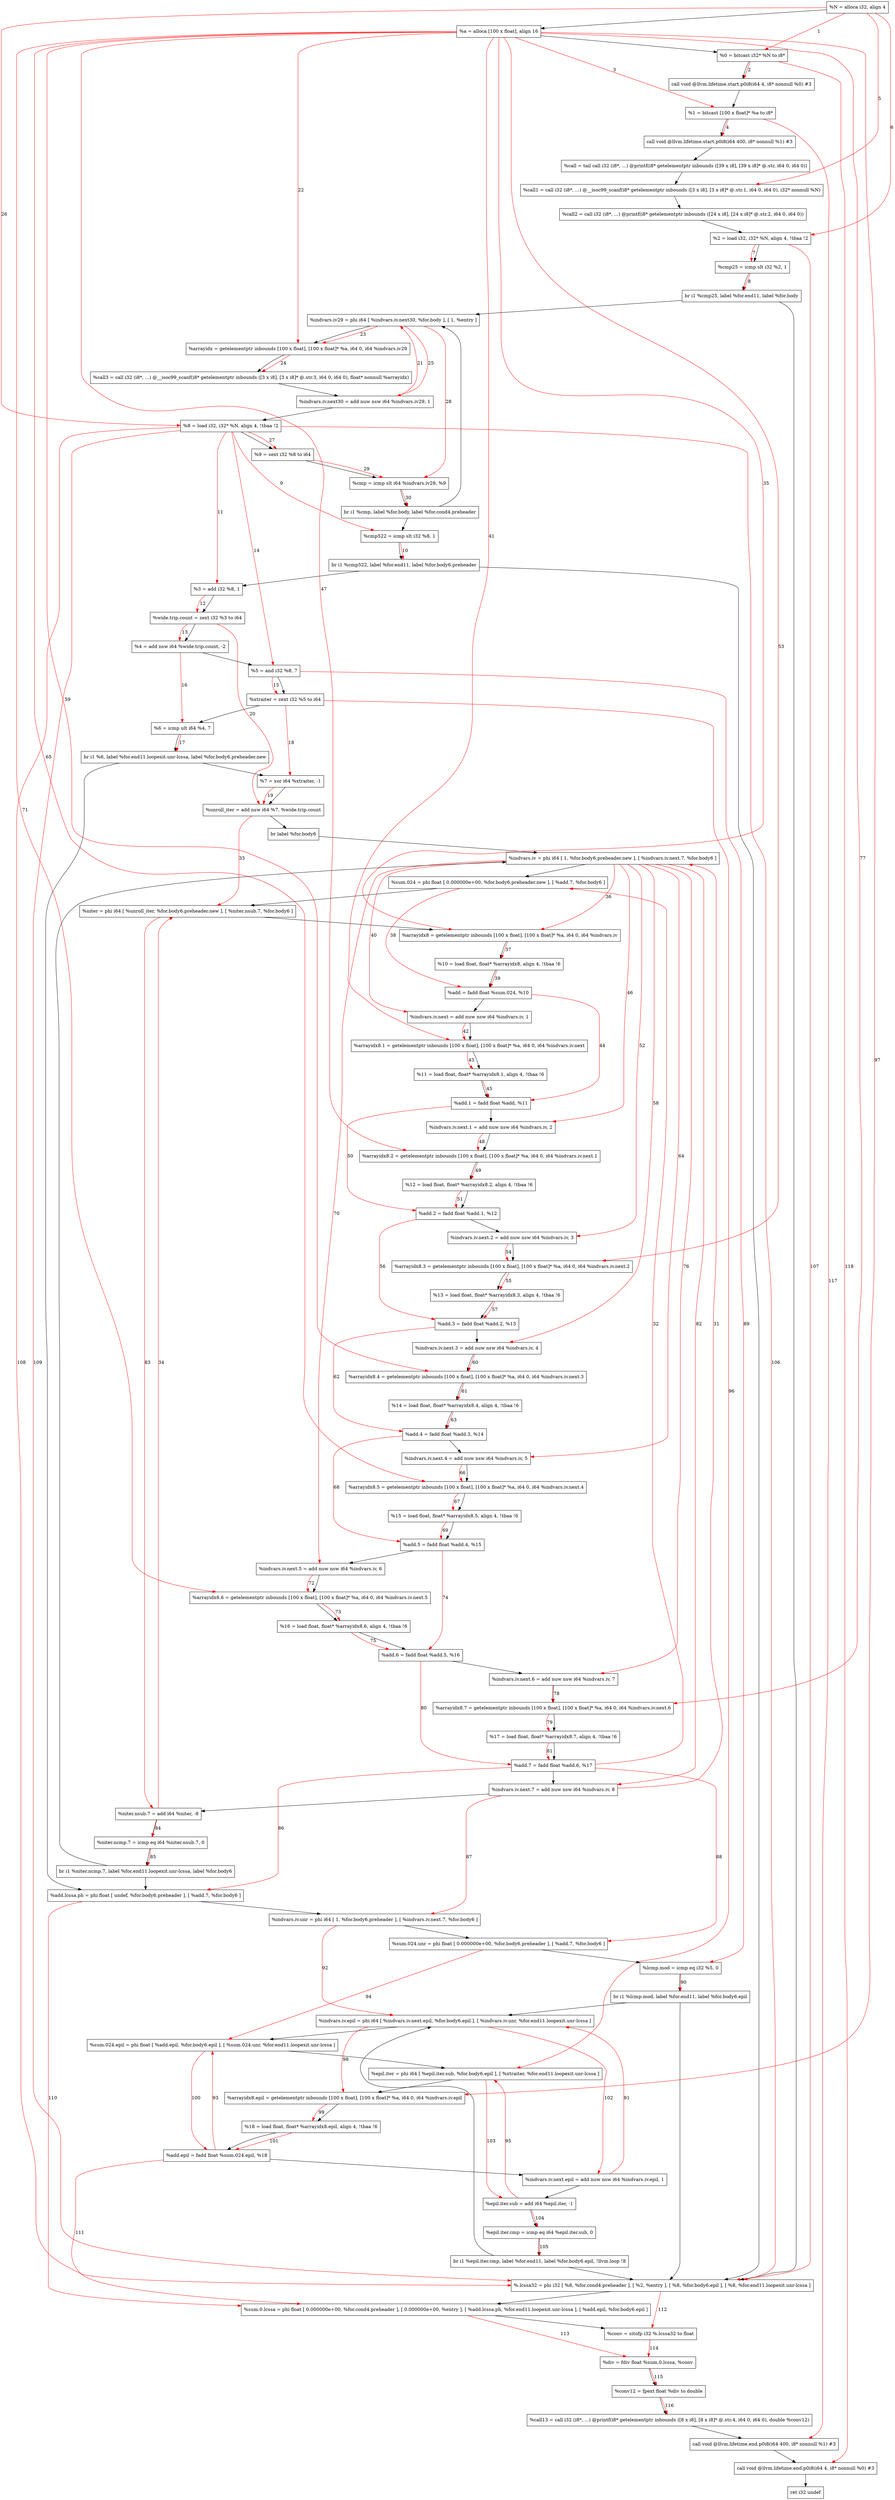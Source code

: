 digraph "CDFG for'func' function" {
	Node0x560e56742f38[shape=record, label="  %N = alloca i32, align 4"]
	Node0x560e567435f8[shape=record, label="  %a = alloca [100 x float], align 16"]
	Node0x560e56743678[shape=record, label="  %0 = bitcast i32* %N to i8*"]
	Node0x560e56743ad8[shape=record, label="  call void @llvm.lifetime.start.p0i8(i64 4, i8* nonnull %0) #3"]
	Node0x560e56743bb8[shape=record, label="  %1 = bitcast [100 x float]* %a to i8*"]
	Node0x560e56743ce8[shape=record, label="  call void @llvm.lifetime.start.p0i8(i64 400, i8* nonnull %1) #3"]
	Node0x560e567440b0[shape=record, label="  %call = tail call i32 (i8*, ...) @printf(i8* getelementptr inbounds ([39 x i8], [39 x i8]* @.str, i64 0, i64 0))"]
	Node0x560e567442f8[shape=record, label="  %call1 = call i32 (i8*, ...) @__isoc99_scanf(i8* getelementptr inbounds ([3 x i8], [3 x i8]* @.str.1, i64 0, i64 0), i32* nonnull %N)"]
	Node0x560e56744470[shape=record, label="  %call2 = call i32 (i8*, ...) @printf(i8* getelementptr inbounds ([24 x i8], [24 x i8]* @.str.2, i64 0, i64 0))"]
	Node0x560e56744528[shape=record, label="  %2 = load i32, i32* %N, align 4, !tbaa !2"]
	Node0x560e56745480[shape=record, label="  %cmp25 = icmp slt i32 %2, 1"]
	Node0x560e566d7468[shape=record, label="  br i1 %cmp25, label %for.end11, label %for.body"]
	Node0x560e56745850[shape=record, label="  %cmp522 = icmp slt i32 %8, 1"]
	Node0x560e566d7588[shape=record, label="  br i1 %cmp522, label %for.end11, label %for.body6.preheader"]
	Node0x560e56745990[shape=record, label="  %3 = add i32 %8, 1"]
	Node0x560e56745748[shape=record, label="  %wide.trip.count = zext i32 %3 to i64"]
	Node0x560e56745bd0[shape=record, label="  %4 = add nsw i64 %wide.trip.count, -2"]
	Node0x560e56745c90[shape=record, label="  %5 = and i32 %8, 7"]
	Node0x560e56745ce8[shape=record, label="  %xtraiter = zext i32 %5 to i64"]
	Node0x560e56745dc0[shape=record, label="  %6 = icmp ult i64 %4, 7"]
	Node0x560e56746078[shape=record, label="  br i1 %6, label %for.end11.loopexit.unr-lcssa, label %for.body6.preheader.new"]
	Node0x560e567460f0[shape=record, label="  %7 = xor i64 %xtraiter, -1"]
	Node0x560e56746190[shape=record, label="  %unroll_iter = add nsw i64 %7, %wide.trip.count"]
	Node0x560e56746268[shape=record, label="  br label %for.body6"]
	Node0x560e56746318[shape=record, label="  %indvars.iv29 = phi i64 [ %indvars.iv.next30, %for.body ], [ 1, %entry ]"]
	Node0x560e56746428[shape=record, label="  %arrayidx = getelementptr inbounds [100 x float], [100 x float]* %a, i64 0, i64 %indvars.iv29"]
	Node0x560e56746598[shape=record, label="  %call3 = call i32 (i8*, ...) @__isoc99_scanf(i8* getelementptr inbounds ([3 x i8], [3 x i8]* @.str.3, i64 0, i64 0), float* nonnull %arrayidx)"]
	Node0x560e567466a0[shape=record, label="  %indvars.iv.next30 = add nuw nsw i64 %indvars.iv29, 1"]
	Node0x560e56745638[shape=record, label="  %8 = load i32, i32* %N, align 4, !tbaa !2"]
	Node0x560e56746d98[shape=record, label="  %9 = sext i32 %8 to i64"]
	Node0x560e56746e10[shape=record, label="  %cmp = icmp slt i64 %indvars.iv29, %9"]
	Node0x560e56746e98[shape=record, label="  br i1 %cmp, label %for.body, label %for.cond4.preheader"]
	Node0x560e56745c18[shape=record, label="  %indvars.iv = phi i64 [ 1, %for.body6.preheader.new ], [ %indvars.iv.next.7, %for.body6 ]"]
	Node0x560e56747a48[shape=record, label="  %sum.024 = phi float [ 0.000000e+00, %for.body6.preheader.new ], [ %add.7, %for.body6 ]"]
	Node0x560e56747eb8[shape=record, label="  %niter = phi i64 [ %unroll_iter, %for.body6.preheader.new ], [ %niter.nsub.7, %for.body6 ]"]
	Node0x560e56747fb8[shape=record, label="  %arrayidx8 = getelementptr inbounds [100 x float], [100 x float]* %a, i64 0, i64 %indvars.iv"]
	Node0x560e56748058[shape=record, label="  %10 = load float, float* %arrayidx8, align 4, !tbaa !6"]
	Node0x560e56748200[shape=record, label="  %add = fadd float %sum.024, %10"]
	Node0x560e56748290[shape=record, label="  %indvars.iv.next = add nuw nsw i64 %indvars.iv, 1"]
	Node0x560e56748378[shape=record, label="  %arrayidx8.1 = getelementptr inbounds [100 x float], [100 x float]* %a, i64 0, i64 %indvars.iv.next"]
	Node0x560e567483e8[shape=record, label="  %11 = load float, float* %arrayidx8.1, align 4, !tbaa !6"]
	Node0x560e56748a70[shape=record, label="  %add.1 = fadd float %add, %11"]
	Node0x560e56748b60[shape=record, label="  %indvars.iv.next.1 = add nuw nsw i64 %indvars.iv, 2"]
	Node0x560e56748c78[shape=record, label="  %arrayidx8.2 = getelementptr inbounds [100 x float], [100 x float]* %a, i64 0, i64 %indvars.iv.next.1"]
	Node0x560e56748ce8[shape=record, label="  %12 = load float, float* %arrayidx8.2, align 4, !tbaa !6"]
	Node0x560e56748d60[shape=record, label="  %add.2 = fadd float %add.1, %12"]
	Node0x560e56748df0[shape=record, label="  %indvars.iv.next.2 = add nuw nsw i64 %indvars.iv, 3"]
	Node0x560e56748f08[shape=record, label="  %arrayidx8.3 = getelementptr inbounds [100 x float], [100 x float]* %a, i64 0, i64 %indvars.iv.next.2"]
	Node0x560e56749788[shape=record, label="  %13 = load float, float* %arrayidx8.3, align 4, !tbaa !6"]
	Node0x560e56749800[shape=record, label="  %add.3 = fadd float %add.2, %13"]
	Node0x560e56749890[shape=record, label="  %indvars.iv.next.3 = add nuw nsw i64 %indvars.iv, 4"]
	Node0x560e56749978[shape=record, label="  %arrayidx8.4 = getelementptr inbounds [100 x float], [100 x float]* %a, i64 0, i64 %indvars.iv.next.3"]
	Node0x560e567499e8[shape=record, label="  %14 = load float, float* %arrayidx8.4, align 4, !tbaa !6"]
	Node0x560e56749a60[shape=record, label="  %add.4 = fadd float %add.3, %14"]
	Node0x560e56749af0[shape=record, label="  %indvars.iv.next.4 = add nuw nsw i64 %indvars.iv, 5"]
	Node0x560e56749c08[shape=record, label="  %arrayidx8.5 = getelementptr inbounds [100 x float], [100 x float]* %a, i64 0, i64 %indvars.iv.next.4"]
	Node0x560e56749c78[shape=record, label="  %15 = load float, float* %arrayidx8.5, align 4, !tbaa !6"]
	Node0x560e56749cf0[shape=record, label="  %add.5 = fadd float %add.4, %15"]
	Node0x560e56749d80[shape=record, label="  %indvars.iv.next.5 = add nuw nsw i64 %indvars.iv, 6"]
	Node0x560e56749e98[shape=record, label="  %arrayidx8.6 = getelementptr inbounds [100 x float], [100 x float]* %a, i64 0, i64 %indvars.iv.next.5"]
	Node0x560e56749f08[shape=record, label="  %16 = load float, float* %arrayidx8.6, align 4, !tbaa !6"]
	Node0x560e56749f80[shape=record, label="  %add.6 = fadd float %add.5, %16"]
	Node0x560e5674a010[shape=record, label="  %indvars.iv.next.6 = add nuw nsw i64 %indvars.iv, 7"]
	Node0x560e5674a0f8[shape=record, label="  %arrayidx8.7 = getelementptr inbounds [100 x float], [100 x float]* %a, i64 0, i64 %indvars.iv.next.6"]
	Node0x560e5674a168[shape=record, label="  %17 = load float, float* %arrayidx8.7, align 4, !tbaa !6"]
	Node0x560e5674a1e0[shape=record, label="  %add.7 = fadd float %add.6, %17"]
	Node0x560e5674a870[shape=record, label="  %indvars.iv.next.7 = add nuw nsw i64 %indvars.iv, 8"]
	Node0x560e5674a8e0[shape=record, label="  %niter.nsub.7 = add i64 %niter, -8"]
	Node0x560e5674a950[shape=record, label="  %niter.ncmp.7 = icmp eq i64 %niter.nsub.7, 0"]
	Node0x560e56746d38[shape=record, label="  br i1 %niter.ncmp.7, label %for.end11.loopexit.unr-lcssa, label %for.body6"]
	Node0x560e5674a9c8[shape=record, label="  %add.lcssa.ph = phi float [ undef, %for.body6.preheader ], [ %add.7, %for.body6 ]"]
	Node0x560e5674aa68[shape=record, label="  %indvars.iv.unr = phi i64 [ 1, %for.body6.preheader ], [ %indvars.iv.next.7, %for.body6 ]"]
	Node0x560e5674ab38[shape=record, label="  %sum.024.unr = phi float [ 0.000000e+00, %for.body6.preheader ], [ %add.7, %for.body6 ]"]
	Node0x560e5674ac00[shape=record, label="  %lcmp.mod = icmp eq i32 %5, 0"]
	Node0x560e5674ad38[shape=record, label="  br i1 %lcmp.mod, label %for.end11, label %for.body6.epil"]
	Node0x560e5674ae38[shape=record, label="  %indvars.iv.epil = phi i64 [ %indvars.iv.next.epil, %for.body6.epil ], [ %indvars.iv.unr, %for.end11.loopexit.unr-lcssa ]"]
	Node0x560e5674af68[shape=record, label="  %sum.024.epil = phi float [ %add.epil, %for.body6.epil ], [ %sum.024.unr, %for.end11.loopexit.unr-lcssa ]"]
	Node0x560e5674b098[shape=record, label="  %epil.iter = phi i64 [ %epil.iter.sub, %for.body6.epil ], [ %xtraiter, %for.end11.loopexit.unr-lcssa ]"]
	Node0x560e5674b178[shape=record, label="  %arrayidx8.epil = getelementptr inbounds [100 x float], [100 x float]* %a, i64 0, i64 %indvars.iv.epil"]
	Node0x560e567479f8[shape=record, label="  %18 = load float, float* %arrayidx8.epil, align 4, !tbaa !6"]
	Node0x560e5674b200[shape=record, label="  %add.epil = fadd float %sum.024.epil, %18"]
	Node0x560e5674b2a0[shape=record, label="  %indvars.iv.next.epil = add nuw nsw i64 %indvars.iv.epil, 1"]
	Node0x560e5674b310[shape=record, label="  %epil.iter.sub = add i64 %epil.iter, -1"]
	Node0x560e5674b380[shape=record, label="  %epil.iter.cmp = icmp eq i64 %epil.iter.sub, 0"]
	Node0x560e5674b408[shape=record, label="  br i1 %epil.iter.cmp, label %for.end11, label %for.body6.epil, !llvm.loop !8"]
	Node0x560e5674b568[shape=record, label="  %.lcssa32 = phi i32 [ %8, %for.cond4.preheader ], [ %2, %entry ], [ %8, %for.body6.epil ], [ %8, %for.end11.loopexit.unr-lcssa ]"]
	Node0x560e5674b648[shape=record, label="  %sum.0.lcssa = phi float [ 0.000000e+00, %for.cond4.preheader ], [ 0.000000e+00, %entry ], [ %add.lcssa.ph, %for.end11.loopexit.unr-lcssa ], [ %add.epil, %for.body6.epil ]"]
	Node0x560e56745558[shape=record, label="  %conv = sitofp i32 %.lcssa32 to float"]
	Node0x560e5674b770[shape=record, label="  %div = fdiv float %sum.0.lcssa, %conv"]
	Node0x560e56745fe8[shape=record, label="  %conv12 = fpext float %div to double"]
	Node0x560e5674b8d8[shape=record, label="  %call13 = call i32 (i8*, ...) @printf(i8* getelementptr inbounds ([8 x i8], [8 x i8]* @.str.4, i64 0, i64 0), double %conv12)"]
	Node0x560e5674bb18[shape=record, label="  call void @llvm.lifetime.end.p0i8(i64 400, i8* nonnull %1) #3"]
	Node0x560e5674bc78[shape=record, label="  call void @llvm.lifetime.end.p0i8(i64 4, i8* nonnull %0) #3"]
	Node0x560e56747e68[shape=record, label="  ret i32 undef"]
	Node0x560e56742f38 -> Node0x560e567435f8
	Node0x560e567435f8 -> Node0x560e56743678
	Node0x560e56743678 -> Node0x560e56743ad8
	Node0x560e56743ad8 -> Node0x560e56743bb8
	Node0x560e56743bb8 -> Node0x560e56743ce8
	Node0x560e56743ce8 -> Node0x560e567440b0
	Node0x560e567440b0 -> Node0x560e567442f8
	Node0x560e567442f8 -> Node0x560e56744470
	Node0x560e56744470 -> Node0x560e56744528
	Node0x560e56744528 -> Node0x560e56745480
	Node0x560e56745480 -> Node0x560e566d7468
	Node0x560e566d7468 -> Node0x560e5674b568
	Node0x560e566d7468 -> Node0x560e56746318
	Node0x560e56745850 -> Node0x560e566d7588
	Node0x560e566d7588 -> Node0x560e5674b568
	Node0x560e566d7588 -> Node0x560e56745990
	Node0x560e56745990 -> Node0x560e56745748
	Node0x560e56745748 -> Node0x560e56745bd0
	Node0x560e56745bd0 -> Node0x560e56745c90
	Node0x560e56745c90 -> Node0x560e56745ce8
	Node0x560e56745ce8 -> Node0x560e56745dc0
	Node0x560e56745dc0 -> Node0x560e56746078
	Node0x560e56746078 -> Node0x560e5674a9c8
	Node0x560e56746078 -> Node0x560e567460f0
	Node0x560e567460f0 -> Node0x560e56746190
	Node0x560e56746190 -> Node0x560e56746268
	Node0x560e56746268 -> Node0x560e56745c18
	Node0x560e56746318 -> Node0x560e56746428
	Node0x560e56746428 -> Node0x560e56746598
	Node0x560e56746598 -> Node0x560e567466a0
	Node0x560e567466a0 -> Node0x560e56745638
	Node0x560e56745638 -> Node0x560e56746d98
	Node0x560e56746d98 -> Node0x560e56746e10
	Node0x560e56746e10 -> Node0x560e56746e98
	Node0x560e56746e98 -> Node0x560e56746318
	Node0x560e56746e98 -> Node0x560e56745850
	Node0x560e56745c18 -> Node0x560e56747a48
	Node0x560e56747a48 -> Node0x560e56747eb8
	Node0x560e56747eb8 -> Node0x560e56747fb8
	Node0x560e56747fb8 -> Node0x560e56748058
	Node0x560e56748058 -> Node0x560e56748200
	Node0x560e56748200 -> Node0x560e56748290
	Node0x560e56748290 -> Node0x560e56748378
	Node0x560e56748378 -> Node0x560e567483e8
	Node0x560e567483e8 -> Node0x560e56748a70
	Node0x560e56748a70 -> Node0x560e56748b60
	Node0x560e56748b60 -> Node0x560e56748c78
	Node0x560e56748c78 -> Node0x560e56748ce8
	Node0x560e56748ce8 -> Node0x560e56748d60
	Node0x560e56748d60 -> Node0x560e56748df0
	Node0x560e56748df0 -> Node0x560e56748f08
	Node0x560e56748f08 -> Node0x560e56749788
	Node0x560e56749788 -> Node0x560e56749800
	Node0x560e56749800 -> Node0x560e56749890
	Node0x560e56749890 -> Node0x560e56749978
	Node0x560e56749978 -> Node0x560e567499e8
	Node0x560e567499e8 -> Node0x560e56749a60
	Node0x560e56749a60 -> Node0x560e56749af0
	Node0x560e56749af0 -> Node0x560e56749c08
	Node0x560e56749c08 -> Node0x560e56749c78
	Node0x560e56749c78 -> Node0x560e56749cf0
	Node0x560e56749cf0 -> Node0x560e56749d80
	Node0x560e56749d80 -> Node0x560e56749e98
	Node0x560e56749e98 -> Node0x560e56749f08
	Node0x560e56749f08 -> Node0x560e56749f80
	Node0x560e56749f80 -> Node0x560e5674a010
	Node0x560e5674a010 -> Node0x560e5674a0f8
	Node0x560e5674a0f8 -> Node0x560e5674a168
	Node0x560e5674a168 -> Node0x560e5674a1e0
	Node0x560e5674a1e0 -> Node0x560e5674a870
	Node0x560e5674a870 -> Node0x560e5674a8e0
	Node0x560e5674a8e0 -> Node0x560e5674a950
	Node0x560e5674a950 -> Node0x560e56746d38
	Node0x560e56746d38 -> Node0x560e5674a9c8
	Node0x560e56746d38 -> Node0x560e56745c18
	Node0x560e5674a9c8 -> Node0x560e5674aa68
	Node0x560e5674aa68 -> Node0x560e5674ab38
	Node0x560e5674ab38 -> Node0x560e5674ac00
	Node0x560e5674ac00 -> Node0x560e5674ad38
	Node0x560e5674ad38 -> Node0x560e5674b568
	Node0x560e5674ad38 -> Node0x560e5674ae38
	Node0x560e5674ae38 -> Node0x560e5674af68
	Node0x560e5674af68 -> Node0x560e5674b098
	Node0x560e5674b098 -> Node0x560e5674b178
	Node0x560e5674b178 -> Node0x560e567479f8
	Node0x560e567479f8 -> Node0x560e5674b200
	Node0x560e5674b200 -> Node0x560e5674b2a0
	Node0x560e5674b2a0 -> Node0x560e5674b310
	Node0x560e5674b310 -> Node0x560e5674b380
	Node0x560e5674b380 -> Node0x560e5674b408
	Node0x560e5674b408 -> Node0x560e5674b568
	Node0x560e5674b408 -> Node0x560e5674ae38
	Node0x560e5674b568 -> Node0x560e5674b648
	Node0x560e5674b648 -> Node0x560e56745558
	Node0x560e56745558 -> Node0x560e5674b770
	Node0x560e5674b770 -> Node0x560e56745fe8
	Node0x560e56745fe8 -> Node0x560e5674b8d8
	Node0x560e5674b8d8 -> Node0x560e5674bb18
	Node0x560e5674bb18 -> Node0x560e5674bc78
	Node0x560e5674bc78 -> Node0x560e56747e68
edge [color=red]
	Node0x560e56742f38 -> Node0x560e56743678[label="1"]
	Node0x560e56743678 -> Node0x560e56743ad8[label="2"]
	Node0x560e567435f8 -> Node0x560e56743bb8[label="3"]
	Node0x560e56743bb8 -> Node0x560e56743ce8[label="4"]
	Node0x560e56742f38 -> Node0x560e567442f8[label="5"]
	Node0x560e56742f38 -> Node0x560e56744528[label="6"]
	Node0x560e56744528 -> Node0x560e56745480[label="7"]
	Node0x560e56745480 -> Node0x560e566d7468[label="8"]
	Node0x560e56745638 -> Node0x560e56745850[label="9"]
	Node0x560e56745850 -> Node0x560e566d7588[label="10"]
	Node0x560e56745638 -> Node0x560e56745990[label="11"]
	Node0x560e56745990 -> Node0x560e56745748[label="12"]
	Node0x560e56745748 -> Node0x560e56745bd0[label="13"]
	Node0x560e56745638 -> Node0x560e56745c90[label="14"]
	Node0x560e56745c90 -> Node0x560e56745ce8[label="15"]
	Node0x560e56745bd0 -> Node0x560e56745dc0[label="16"]
	Node0x560e56745dc0 -> Node0x560e56746078[label="17"]
	Node0x560e56745ce8 -> Node0x560e567460f0[label="18"]
	Node0x560e567460f0 -> Node0x560e56746190[label="19"]
	Node0x560e56745748 -> Node0x560e56746190[label="20"]
	Node0x560e567466a0 -> Node0x560e56746318[label="21"]
	Node0x560e567435f8 -> Node0x560e56746428[label="22"]
	Node0x560e56746318 -> Node0x560e56746428[label="23"]
	Node0x560e56746428 -> Node0x560e56746598[label="24"]
	Node0x560e56746318 -> Node0x560e567466a0[label="25"]
	Node0x560e56742f38 -> Node0x560e56745638[label="26"]
	Node0x560e56745638 -> Node0x560e56746d98[label="27"]
	Node0x560e56746318 -> Node0x560e56746e10[label="28"]
	Node0x560e56746d98 -> Node0x560e56746e10[label="29"]
	Node0x560e56746e10 -> Node0x560e56746e98[label="30"]
	Node0x560e5674a870 -> Node0x560e56745c18[label="31"]
	Node0x560e5674a1e0 -> Node0x560e56747a48[label="32"]
	Node0x560e56746190 -> Node0x560e56747eb8[label="33"]
	Node0x560e5674a8e0 -> Node0x560e56747eb8[label="34"]
	Node0x560e567435f8 -> Node0x560e56747fb8[label="35"]
	Node0x560e56745c18 -> Node0x560e56747fb8[label="36"]
	Node0x560e56747fb8 -> Node0x560e56748058[label="37"]
	Node0x560e56747a48 -> Node0x560e56748200[label="38"]
	Node0x560e56748058 -> Node0x560e56748200[label="39"]
	Node0x560e56745c18 -> Node0x560e56748290[label="40"]
	Node0x560e567435f8 -> Node0x560e56748378[label="41"]
	Node0x560e56748290 -> Node0x560e56748378[label="42"]
	Node0x560e56748378 -> Node0x560e567483e8[label="43"]
	Node0x560e56748200 -> Node0x560e56748a70[label="44"]
	Node0x560e567483e8 -> Node0x560e56748a70[label="45"]
	Node0x560e56745c18 -> Node0x560e56748b60[label="46"]
	Node0x560e567435f8 -> Node0x560e56748c78[label="47"]
	Node0x560e56748b60 -> Node0x560e56748c78[label="48"]
	Node0x560e56748c78 -> Node0x560e56748ce8[label="49"]
	Node0x560e56748a70 -> Node0x560e56748d60[label="50"]
	Node0x560e56748ce8 -> Node0x560e56748d60[label="51"]
	Node0x560e56745c18 -> Node0x560e56748df0[label="52"]
	Node0x560e567435f8 -> Node0x560e56748f08[label="53"]
	Node0x560e56748df0 -> Node0x560e56748f08[label="54"]
	Node0x560e56748f08 -> Node0x560e56749788[label="55"]
	Node0x560e56748d60 -> Node0x560e56749800[label="56"]
	Node0x560e56749788 -> Node0x560e56749800[label="57"]
	Node0x560e56745c18 -> Node0x560e56749890[label="58"]
	Node0x560e567435f8 -> Node0x560e56749978[label="59"]
	Node0x560e56749890 -> Node0x560e56749978[label="60"]
	Node0x560e56749978 -> Node0x560e567499e8[label="61"]
	Node0x560e56749800 -> Node0x560e56749a60[label="62"]
	Node0x560e567499e8 -> Node0x560e56749a60[label="63"]
	Node0x560e56745c18 -> Node0x560e56749af0[label="64"]
	Node0x560e567435f8 -> Node0x560e56749c08[label="65"]
	Node0x560e56749af0 -> Node0x560e56749c08[label="66"]
	Node0x560e56749c08 -> Node0x560e56749c78[label="67"]
	Node0x560e56749a60 -> Node0x560e56749cf0[label="68"]
	Node0x560e56749c78 -> Node0x560e56749cf0[label="69"]
	Node0x560e56745c18 -> Node0x560e56749d80[label="70"]
	Node0x560e567435f8 -> Node0x560e56749e98[label="71"]
	Node0x560e56749d80 -> Node0x560e56749e98[label="72"]
	Node0x560e56749e98 -> Node0x560e56749f08[label="73"]
	Node0x560e56749cf0 -> Node0x560e56749f80[label="74"]
	Node0x560e56749f08 -> Node0x560e56749f80[label="75"]
	Node0x560e56745c18 -> Node0x560e5674a010[label="76"]
	Node0x560e567435f8 -> Node0x560e5674a0f8[label="77"]
	Node0x560e5674a010 -> Node0x560e5674a0f8[label="78"]
	Node0x560e5674a0f8 -> Node0x560e5674a168[label="79"]
	Node0x560e56749f80 -> Node0x560e5674a1e0[label="80"]
	Node0x560e5674a168 -> Node0x560e5674a1e0[label="81"]
	Node0x560e56745c18 -> Node0x560e5674a870[label="82"]
	Node0x560e56747eb8 -> Node0x560e5674a8e0[label="83"]
	Node0x560e5674a8e0 -> Node0x560e5674a950[label="84"]
	Node0x560e5674a950 -> Node0x560e56746d38[label="85"]
	Node0x560e5674a1e0 -> Node0x560e5674a9c8[label="86"]
	Node0x560e5674a870 -> Node0x560e5674aa68[label="87"]
	Node0x560e5674a1e0 -> Node0x560e5674ab38[label="88"]
	Node0x560e56745c90 -> Node0x560e5674ac00[label="89"]
	Node0x560e5674ac00 -> Node0x560e5674ad38[label="90"]
	Node0x560e5674b2a0 -> Node0x560e5674ae38[label="91"]
	Node0x560e5674aa68 -> Node0x560e5674ae38[label="92"]
	Node0x560e5674b200 -> Node0x560e5674af68[label="93"]
	Node0x560e5674ab38 -> Node0x560e5674af68[label="94"]
	Node0x560e5674b310 -> Node0x560e5674b098[label="95"]
	Node0x560e56745ce8 -> Node0x560e5674b098[label="96"]
	Node0x560e567435f8 -> Node0x560e5674b178[label="97"]
	Node0x560e5674ae38 -> Node0x560e5674b178[label="98"]
	Node0x560e5674b178 -> Node0x560e567479f8[label="99"]
	Node0x560e5674af68 -> Node0x560e5674b200[label="100"]
	Node0x560e567479f8 -> Node0x560e5674b200[label="101"]
	Node0x560e5674ae38 -> Node0x560e5674b2a0[label="102"]
	Node0x560e5674b098 -> Node0x560e5674b310[label="103"]
	Node0x560e5674b310 -> Node0x560e5674b380[label="104"]
	Node0x560e5674b380 -> Node0x560e5674b408[label="105"]
	Node0x560e56745638 -> Node0x560e5674b568[label="106"]
	Node0x560e56744528 -> Node0x560e5674b568[label="107"]
	Node0x560e56745638 -> Node0x560e5674b568[label="108"]
	Node0x560e56745638 -> Node0x560e5674b568[label="109"]
	Node0x560e5674a9c8 -> Node0x560e5674b648[label="110"]
	Node0x560e5674b200 -> Node0x560e5674b648[label="111"]
	Node0x560e5674b568 -> Node0x560e56745558[label="112"]
	Node0x560e5674b648 -> Node0x560e5674b770[label="113"]
	Node0x560e56745558 -> Node0x560e5674b770[label="114"]
	Node0x560e5674b770 -> Node0x560e56745fe8[label="115"]
	Node0x560e56745fe8 -> Node0x560e5674b8d8[label="116"]
	Node0x560e56743bb8 -> Node0x560e5674bb18[label="117"]
	Node0x560e56743678 -> Node0x560e5674bc78[label="118"]
}
